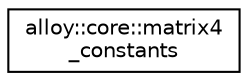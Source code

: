 digraph "Graphical Class Hierarchy"
{
  edge [fontname="Helvetica",fontsize="10",labelfontname="Helvetica",labelfontsize="10"];
  node [fontname="Helvetica",fontsize="10",shape=record];
  rankdir="LR";
  Node1 [label="alloy::core::matrix4\l_constants",height=0.2,width=0.4,color="black", fillcolor="white", style="filled",URL="$d4/d8a/structalloy_1_1core_1_1matrix4__constants.html",tooltip="A collection of matrix4 constants. "];
}
